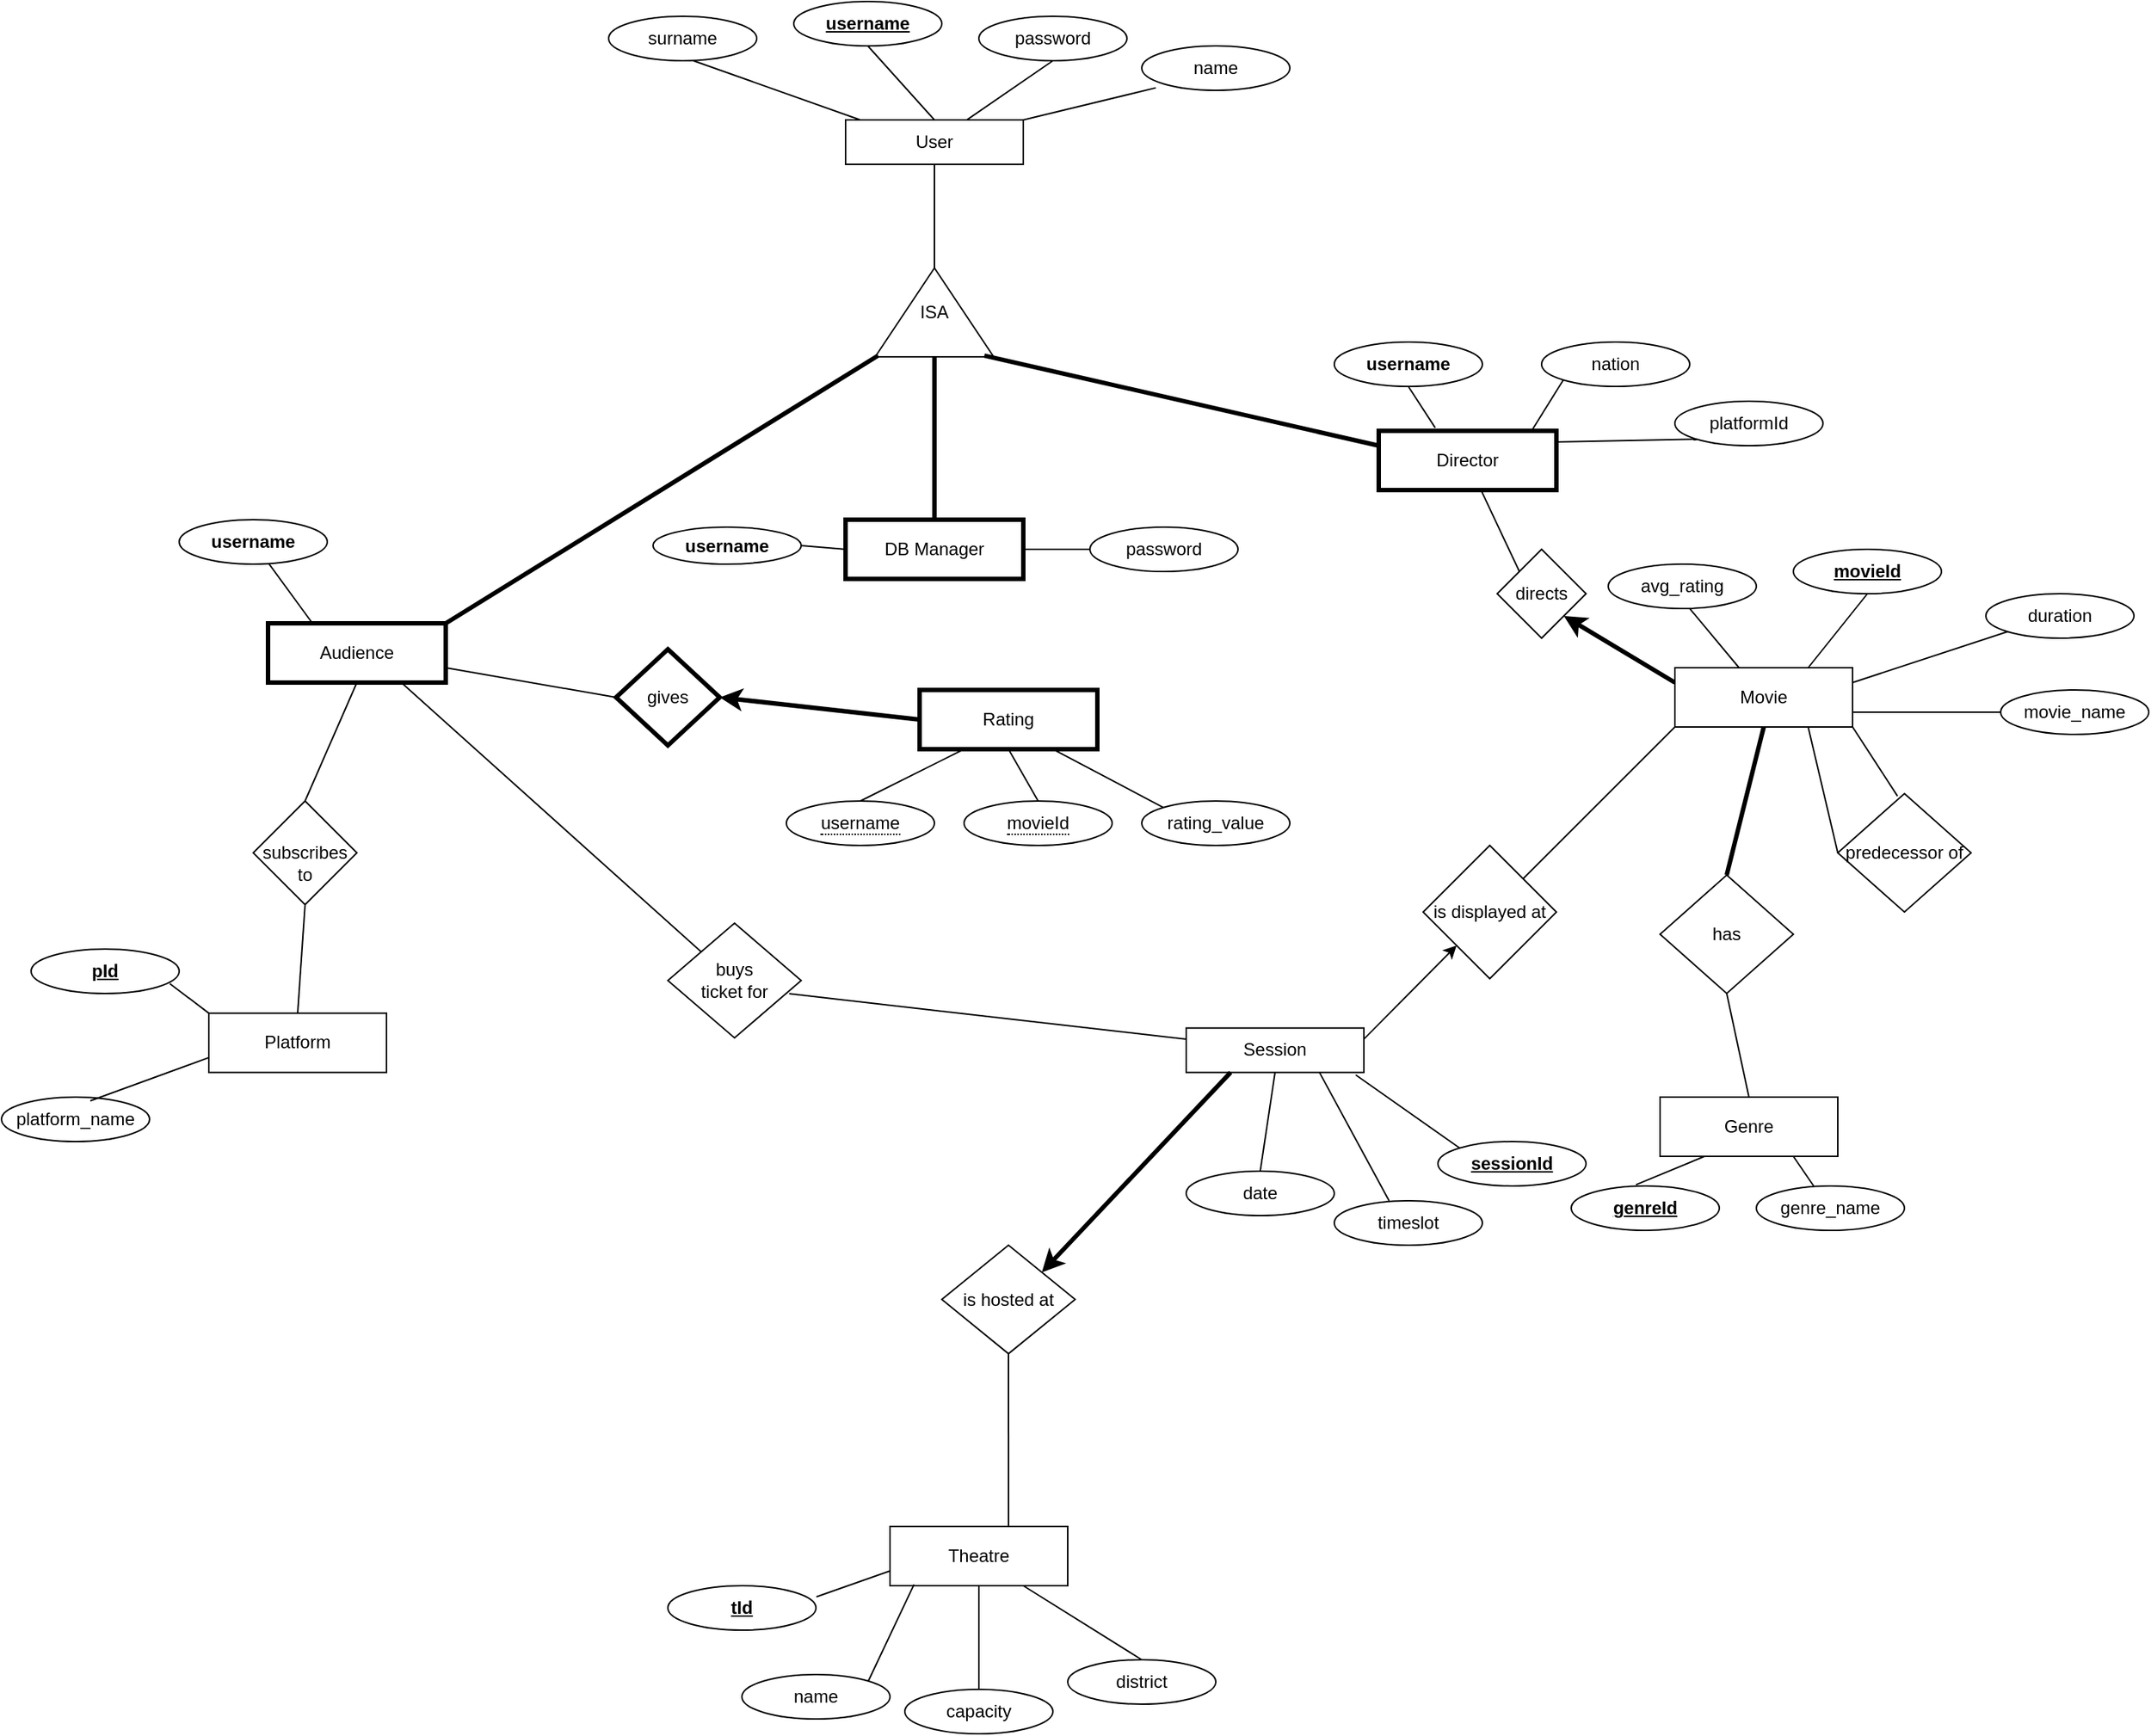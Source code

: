 <mxfile version="21.1.2" type="github">
  <diagram id="R2lEEEUBdFMjLlhIrx00" name="Page-1">
    <mxGraphModel dx="2122" dy="864" grid="1" gridSize="10" guides="1" tooltips="1" connect="1" arrows="1" fold="1" page="1" pageScale="1" pageWidth="850" pageHeight="1100" math="0" shadow="0" extFonts="Permanent Marker^https://fonts.googleapis.com/css?family=Permanent+Marker">
      <root>
        <mxCell id="0" />
        <mxCell id="1" parent="0" />
        <mxCell id="zAh7T7VeR0X0RpMaVZyu-1" value="User" style="rounded=0;whiteSpace=wrap;html=1;" vertex="1" parent="1">
          <mxGeometry x="100" y="150" width="120" height="30" as="geometry" />
        </mxCell>
        <mxCell id="zAh7T7VeR0X0RpMaVZyu-5" value="" style="endArrow=none;html=1;rounded=0;exitX=0.672;exitY=0.999;exitDx=0;exitDy=0;exitPerimeter=0;entryX=0.083;entryY=0;entryDx=0;entryDy=0;entryPerimeter=0;" edge="1" parent="1" target="zAh7T7VeR0X0RpMaVZyu-1">
          <mxGeometry width="50" height="50" relative="1" as="geometry">
            <mxPoint x="-2.8" y="109.97" as="sourcePoint" />
            <mxPoint x="270" y="160" as="targetPoint" />
          </mxGeometry>
        </mxCell>
        <mxCell id="zAh7T7VeR0X0RpMaVZyu-6" value="&lt;u&gt;&lt;b&gt;username&lt;/b&gt;&lt;/u&gt;" style="ellipse;whiteSpace=wrap;html=1;" vertex="1" parent="1">
          <mxGeometry x="65" y="70" width="100" height="30" as="geometry" />
        </mxCell>
        <mxCell id="zAh7T7VeR0X0RpMaVZyu-7" value="" style="endArrow=none;html=1;rounded=0;exitX=0.5;exitY=1;exitDx=0;exitDy=0;entryX=0.5;entryY=0;entryDx=0;entryDy=0;" edge="1" parent="1" source="zAh7T7VeR0X0RpMaVZyu-6" target="zAh7T7VeR0X0RpMaVZyu-1">
          <mxGeometry width="50" height="50" relative="1" as="geometry">
            <mxPoint x="120" y="110" as="sourcePoint" />
            <mxPoint x="163" y="150" as="targetPoint" />
          </mxGeometry>
        </mxCell>
        <mxCell id="zAh7T7VeR0X0RpMaVZyu-8" value="password" style="ellipse;whiteSpace=wrap;html=1;" vertex="1" parent="1">
          <mxGeometry x="190" y="80" width="100" height="30" as="geometry" />
        </mxCell>
        <mxCell id="zAh7T7VeR0X0RpMaVZyu-9" value="name" style="ellipse;whiteSpace=wrap;html=1;" vertex="1" parent="1">
          <mxGeometry x="300" y="100" width="100" height="30" as="geometry" />
        </mxCell>
        <mxCell id="zAh7T7VeR0X0RpMaVZyu-10" value="" style="endArrow=none;html=1;rounded=0;exitX=0.683;exitY=-0.001;exitDx=0;exitDy=0;exitPerimeter=0;entryX=0.5;entryY=1;entryDx=0;entryDy=0;" edge="1" parent="1" source="zAh7T7VeR0X0RpMaVZyu-1" target="zAh7T7VeR0X0RpMaVZyu-8">
          <mxGeometry width="50" height="50" relative="1" as="geometry">
            <mxPoint x="150" y="160" as="sourcePoint" />
            <mxPoint x="200" y="110" as="targetPoint" />
          </mxGeometry>
        </mxCell>
        <mxCell id="zAh7T7VeR0X0RpMaVZyu-11" value="" style="endArrow=none;html=1;rounded=0;entryX=0.095;entryY=0.944;entryDx=0;entryDy=0;entryPerimeter=0;" edge="1" parent="1" target="zAh7T7VeR0X0RpMaVZyu-9">
          <mxGeometry width="50" height="50" relative="1" as="geometry">
            <mxPoint x="220" y="150" as="sourcePoint" />
            <mxPoint x="320" y="120" as="targetPoint" />
            <Array as="points" />
          </mxGeometry>
        </mxCell>
        <mxCell id="zAh7T7VeR0X0RpMaVZyu-12" value="surname" style="ellipse;whiteSpace=wrap;html=1;" vertex="1" parent="1">
          <mxGeometry x="-60" y="80" width="100" height="30" as="geometry" />
        </mxCell>
        <mxCell id="zAh7T7VeR0X0RpMaVZyu-14" value="" style="endArrow=none;html=1;rounded=0;entryX=0.5;entryY=1;entryDx=0;entryDy=0;exitX=1;exitY=0.5;exitDx=0;exitDy=0;" edge="1" parent="1" source="zAh7T7VeR0X0RpMaVZyu-16" target="zAh7T7VeR0X0RpMaVZyu-1">
          <mxGeometry width="50" height="50" relative="1" as="geometry">
            <mxPoint x="400" y="360" as="sourcePoint" />
            <mxPoint x="470" y="330" as="targetPoint" />
          </mxGeometry>
        </mxCell>
        <mxCell id="zAh7T7VeR0X0RpMaVZyu-16" value="ISA" style="triangle;whiteSpace=wrap;html=1;direction=north;" vertex="1" parent="1">
          <mxGeometry x="120" y="250" width="80" height="60" as="geometry" />
        </mxCell>
        <mxCell id="zAh7T7VeR0X0RpMaVZyu-17" value="Audience" style="rounded=0;whiteSpace=wrap;html=1;strokeWidth=3;" vertex="1" parent="1">
          <mxGeometry x="-290" y="490" width="120" height="40" as="geometry" />
        </mxCell>
        <mxCell id="zAh7T7VeR0X0RpMaVZyu-18" value="Director" style="rounded=0;whiteSpace=wrap;html=1;strokeWidth=3;" vertex="1" parent="1">
          <mxGeometry x="460" y="360" width="120" height="40" as="geometry" />
        </mxCell>
        <mxCell id="zAh7T7VeR0X0RpMaVZyu-19" value="" style="endArrow=none;html=1;rounded=0;exitX=1;exitY=0;exitDx=0;exitDy=0;entryX=0.014;entryY=0.025;entryDx=0;entryDy=0;entryPerimeter=0;strokeWidth=3;" edge="1" parent="1" source="zAh7T7VeR0X0RpMaVZyu-17" target="zAh7T7VeR0X0RpMaVZyu-16">
          <mxGeometry width="50" height="50" relative="1" as="geometry">
            <mxPoint x="330" y="450" as="sourcePoint" />
            <mxPoint x="370" y="410" as="targetPoint" />
          </mxGeometry>
        </mxCell>
        <mxCell id="zAh7T7VeR0X0RpMaVZyu-20" value="" style="endArrow=none;html=1;rounded=0;exitX=0;exitY=0.25;exitDx=0;exitDy=0;entryX=0.014;entryY=0.921;entryDx=0;entryDy=0;entryPerimeter=0;strokeWidth=3;" edge="1" parent="1" source="zAh7T7VeR0X0RpMaVZyu-18" target="zAh7T7VeR0X0RpMaVZyu-16">
          <mxGeometry width="50" height="50" relative="1" as="geometry">
            <mxPoint x="390" y="450" as="sourcePoint" />
            <mxPoint x="430" y="410" as="targetPoint" />
          </mxGeometry>
        </mxCell>
        <mxCell id="zAh7T7VeR0X0RpMaVZyu-21" value="&lt;b&gt;username&lt;/b&gt;" style="ellipse;whiteSpace=wrap;html=1;" vertex="1" parent="1">
          <mxGeometry x="-350" y="420" width="100" height="30" as="geometry" />
        </mxCell>
        <mxCell id="zAh7T7VeR0X0RpMaVZyu-22" value="" style="endArrow=none;html=1;rounded=0;exitX=0.25;exitY=0;exitDx=0;exitDy=0;" edge="1" parent="1" source="zAh7T7VeR0X0RpMaVZyu-17" target="zAh7T7VeR0X0RpMaVZyu-21">
          <mxGeometry width="50" height="50" relative="1" as="geometry">
            <mxPoint x="260" y="420" as="sourcePoint" />
            <mxPoint x="310" y="370" as="targetPoint" />
          </mxGeometry>
        </mxCell>
        <mxCell id="zAh7T7VeR0X0RpMaVZyu-23" value="&lt;b style=&quot;&quot;&gt;username&lt;/b&gt;" style="ellipse;whiteSpace=wrap;html=1;" vertex="1" parent="1">
          <mxGeometry x="430" y="300" width="100" height="30" as="geometry" />
        </mxCell>
        <mxCell id="zAh7T7VeR0X0RpMaVZyu-24" value="nation" style="ellipse;whiteSpace=wrap;html=1;" vertex="1" parent="1">
          <mxGeometry x="570" y="300" width="100" height="30" as="geometry" />
        </mxCell>
        <mxCell id="zAh7T7VeR0X0RpMaVZyu-25" value="platformId" style="ellipse;whiteSpace=wrap;html=1;" vertex="1" parent="1">
          <mxGeometry x="660" y="340" width="100" height="30" as="geometry" />
        </mxCell>
        <mxCell id="zAh7T7VeR0X0RpMaVZyu-26" value="" style="endArrow=none;html=1;rounded=0;exitX=0.318;exitY=-0.052;exitDx=0;exitDy=0;exitPerimeter=0;entryX=0.5;entryY=1;entryDx=0;entryDy=0;" edge="1" parent="1" source="zAh7T7VeR0X0RpMaVZyu-18" target="zAh7T7VeR0X0RpMaVZyu-23">
          <mxGeometry width="50" height="50" relative="1" as="geometry">
            <mxPoint x="530" y="410" as="sourcePoint" />
            <mxPoint x="500" y="390" as="targetPoint" />
          </mxGeometry>
        </mxCell>
        <mxCell id="zAh7T7VeR0X0RpMaVZyu-27" value="" style="endArrow=none;html=1;rounded=0;exitX=0.863;exitY=-0.012;exitDx=0;exitDy=0;exitPerimeter=0;entryX=0;entryY=1;entryDx=0;entryDy=0;" edge="1" parent="1" source="zAh7T7VeR0X0RpMaVZyu-18" target="zAh7T7VeR0X0RpMaVZyu-24">
          <mxGeometry width="50" height="50" relative="1" as="geometry">
            <mxPoint x="650" y="410" as="sourcePoint" />
            <mxPoint x="620" y="390" as="targetPoint" />
          </mxGeometry>
        </mxCell>
        <mxCell id="zAh7T7VeR0X0RpMaVZyu-28" value="" style="endArrow=none;html=1;rounded=0;exitX=1.003;exitY=0.186;exitDx=0;exitDy=0;exitPerimeter=0;entryX=0;entryY=1;entryDx=0;entryDy=0;" edge="1" parent="1" source="zAh7T7VeR0X0RpMaVZyu-18" target="zAh7T7VeR0X0RpMaVZyu-25">
          <mxGeometry width="50" height="50" relative="1" as="geometry">
            <mxPoint x="770" y="410" as="sourcePoint" />
            <mxPoint x="740" y="390" as="targetPoint" />
          </mxGeometry>
        </mxCell>
        <mxCell id="zAh7T7VeR0X0RpMaVZyu-31" value="Session" style="rounded=0;whiteSpace=wrap;html=1;" vertex="1" parent="1">
          <mxGeometry x="330" y="763.32" width="120" height="30" as="geometry" />
        </mxCell>
        <mxCell id="zAh7T7VeR0X0RpMaVZyu-33" value="avg_rating" style="ellipse;whiteSpace=wrap;html=1;" vertex="1" parent="1">
          <mxGeometry x="615" y="450" width="100" height="30" as="geometry" />
        </mxCell>
        <mxCell id="zAh7T7VeR0X0RpMaVZyu-35" value="duration" style="ellipse;whiteSpace=wrap;html=1;" vertex="1" parent="1">
          <mxGeometry x="870" y="470" width="100" height="30" as="geometry" />
        </mxCell>
        <mxCell id="zAh7T7VeR0X0RpMaVZyu-36" value="movie_name" style="ellipse;whiteSpace=wrap;html=1;" vertex="1" parent="1">
          <mxGeometry x="880" y="535" width="100" height="30" as="geometry" />
        </mxCell>
        <mxCell id="zAh7T7VeR0X0RpMaVZyu-37" value="&lt;u&gt;&lt;b&gt;movieId&lt;/b&gt;&lt;/u&gt;" style="ellipse;whiteSpace=wrap;html=1;" vertex="1" parent="1">
          <mxGeometry x="740" y="440" width="100" height="30" as="geometry" />
        </mxCell>
        <mxCell id="zAh7T7VeR0X0RpMaVZyu-40" value="" style="endArrow=none;html=1;rounded=0;" edge="1" parent="1" source="zAh7T7VeR0X0RpMaVZyu-144">
          <mxGeometry width="50" height="50" relative="1" as="geometry">
            <mxPoint x="420" y="704.58" as="sourcePoint" />
            <mxPoint x="670" y="480" as="targetPoint" />
          </mxGeometry>
        </mxCell>
        <mxCell id="zAh7T7VeR0X0RpMaVZyu-41" value="" style="endArrow=none;html=1;rounded=0;entryX=1;entryY=0.25;entryDx=0;entryDy=0;exitX=0;exitY=1;exitDx=0;exitDy=0;" edge="1" parent="1" source="zAh7T7VeR0X0RpMaVZyu-35" target="zAh7T7VeR0X0RpMaVZyu-144">
          <mxGeometry width="50" height="50" relative="1" as="geometry">
            <mxPoint x="260" y="780" as="sourcePoint" />
            <mxPoint x="330" y="780" as="targetPoint" />
          </mxGeometry>
        </mxCell>
        <mxCell id="zAh7T7VeR0X0RpMaVZyu-42" value="" style="endArrow=none;html=1;rounded=0;entryX=1;entryY=0.75;entryDx=0;entryDy=0;exitX=0;exitY=0.5;exitDx=0;exitDy=0;" edge="1" parent="1" source="zAh7T7VeR0X0RpMaVZyu-36" target="zAh7T7VeR0X0RpMaVZyu-144">
          <mxGeometry width="50" height="50" relative="1" as="geometry">
            <mxPoint x="220" y="749" as="sourcePoint" />
            <mxPoint x="290" y="749" as="targetPoint" />
          </mxGeometry>
        </mxCell>
        <mxCell id="zAh7T7VeR0X0RpMaVZyu-43" value="" style="endArrow=none;html=1;rounded=0;entryX=0.75;entryY=0;entryDx=0;entryDy=0;exitX=0.5;exitY=1;exitDx=0;exitDy=0;" edge="1" parent="1" source="zAh7T7VeR0X0RpMaVZyu-37" target="zAh7T7VeR0X0RpMaVZyu-144">
          <mxGeometry width="50" height="50" relative="1" as="geometry">
            <mxPoint x="220" y="704.58" as="sourcePoint" />
            <mxPoint x="290" y="704.58" as="targetPoint" />
          </mxGeometry>
        </mxCell>
        <mxCell id="zAh7T7VeR0X0RpMaVZyu-44" value="directs" style="rhombus;whiteSpace=wrap;html=1;" vertex="1" parent="1">
          <mxGeometry x="540" y="440" width="60" height="60" as="geometry" />
        </mxCell>
        <mxCell id="zAh7T7VeR0X0RpMaVZyu-45" value="" style="endArrow=classic;html=1;rounded=0;entryX=1;entryY=1;entryDx=0;entryDy=0;exitX=0;exitY=0.25;exitDx=0;exitDy=0;strokeWidth=3;" edge="1" parent="1" source="zAh7T7VeR0X0RpMaVZyu-144" target="zAh7T7VeR0X0RpMaVZyu-44">
          <mxGeometry width="50" height="50" relative="1" as="geometry">
            <mxPoint x="360" y="720" as="sourcePoint" />
            <mxPoint x="400" y="680" as="targetPoint" />
          </mxGeometry>
        </mxCell>
        <mxCell id="zAh7T7VeR0X0RpMaVZyu-46" value="" style="endArrow=none;html=1;rounded=0;exitX=0;exitY=0;exitDx=0;exitDy=0;entryX=0.579;entryY=1.021;entryDx=0;entryDy=0;entryPerimeter=0;" edge="1" parent="1" source="zAh7T7VeR0X0RpMaVZyu-44" target="zAh7T7VeR0X0RpMaVZyu-18">
          <mxGeometry width="50" height="50" relative="1" as="geometry">
            <mxPoint x="480" y="510" as="sourcePoint" />
            <mxPoint x="530" y="460" as="targetPoint" />
          </mxGeometry>
        </mxCell>
        <mxCell id="zAh7T7VeR0X0RpMaVZyu-47" value="Platform" style="rounded=0;whiteSpace=wrap;html=1;strokeWidth=1;" vertex="1" parent="1">
          <mxGeometry x="-330" y="753.32" width="120" height="40" as="geometry" />
        </mxCell>
        <mxCell id="zAh7T7VeR0X0RpMaVZyu-48" value="platform_name" style="ellipse;whiteSpace=wrap;html=1;" vertex="1" parent="1">
          <mxGeometry x="-470" y="810.0" width="100" height="30" as="geometry" />
        </mxCell>
        <mxCell id="zAh7T7VeR0X0RpMaVZyu-49" value="&lt;u&gt;&lt;b&gt;pId&lt;/b&gt;&lt;/u&gt;" style="ellipse;whiteSpace=wrap;html=1;" vertex="1" parent="1">
          <mxGeometry x="-450" y="710.0" width="100" height="30" as="geometry" />
        </mxCell>
        <mxCell id="zAh7T7VeR0X0RpMaVZyu-50" value="" style="endArrow=none;html=1;rounded=0;exitX=0;exitY=0.75;exitDx=0;exitDy=0;entryX=0.6;entryY=0.084;entryDx=0;entryDy=0;entryPerimeter=0;" edge="1" parent="1" source="zAh7T7VeR0X0RpMaVZyu-47" target="zAh7T7VeR0X0RpMaVZyu-48">
          <mxGeometry width="50" height="50" relative="1" as="geometry">
            <mxPoint x="875" y="625" as="sourcePoint" />
            <mxPoint x="920" y="580" as="targetPoint" />
          </mxGeometry>
        </mxCell>
        <mxCell id="zAh7T7VeR0X0RpMaVZyu-51" value="" style="endArrow=none;html=1;rounded=0;exitX=0;exitY=0;exitDx=0;exitDy=0;entryX=0.937;entryY=0.778;entryDx=0;entryDy=0;entryPerimeter=0;" edge="1" parent="1" source="zAh7T7VeR0X0RpMaVZyu-47" target="zAh7T7VeR0X0RpMaVZyu-49">
          <mxGeometry width="50" height="50" relative="1" as="geometry">
            <mxPoint x="-210" y="763.32" as="sourcePoint" />
            <mxPoint x="-165" y="718.32" as="targetPoint" />
          </mxGeometry>
        </mxCell>
        <mxCell id="zAh7T7VeR0X0RpMaVZyu-61" value="" style="endArrow=classic;html=1;rounded=0;exitX=1;exitY=0.25;exitDx=0;exitDy=0;" edge="1" target="zAh7T7VeR0X0RpMaVZyu-62" parent="1" source="zAh7T7VeR0X0RpMaVZyu-31">
          <mxGeometry width="50" height="50" relative="1" as="geometry">
            <mxPoint x="470" y="690" as="sourcePoint" />
            <mxPoint x="820" y="780" as="targetPoint" />
          </mxGeometry>
        </mxCell>
        <mxCell id="zAh7T7VeR0X0RpMaVZyu-62" value="is displayed at" style="rhombus;whiteSpace=wrap;html=1;" vertex="1" parent="1">
          <mxGeometry x="490" y="640" width="90" height="90" as="geometry" />
        </mxCell>
        <mxCell id="zAh7T7VeR0X0RpMaVZyu-64" value="Theatre" style="rounded=0;whiteSpace=wrap;html=1;" vertex="1" parent="1">
          <mxGeometry x="130" y="1100" width="120" height="40" as="geometry" />
        </mxCell>
        <mxCell id="zAh7T7VeR0X0RpMaVZyu-66" value="district" style="ellipse;whiteSpace=wrap;html=1;" vertex="1" parent="1">
          <mxGeometry x="250" y="1190" width="100" height="30" as="geometry" />
        </mxCell>
        <mxCell id="zAh7T7VeR0X0RpMaVZyu-67" value="capacity" style="ellipse;whiteSpace=wrap;html=1;" vertex="1" parent="1">
          <mxGeometry x="140" y="1210" width="100" height="30" as="geometry" />
        </mxCell>
        <mxCell id="zAh7T7VeR0X0RpMaVZyu-68" value="name" style="ellipse;whiteSpace=wrap;html=1;" vertex="1" parent="1">
          <mxGeometry x="30" y="1200" width="100" height="30" as="geometry" />
        </mxCell>
        <mxCell id="zAh7T7VeR0X0RpMaVZyu-69" value="&lt;u&gt;&lt;b&gt;tId&lt;/b&gt;&lt;/u&gt;" style="ellipse;whiteSpace=wrap;html=1;" vertex="1" parent="1">
          <mxGeometry x="-20" y="1140" width="100" height="30" as="geometry" />
        </mxCell>
        <mxCell id="zAh7T7VeR0X0RpMaVZyu-70" value="" style="endArrow=none;html=1;rounded=0;entryX=0.75;entryY=1;entryDx=0;entryDy=0;exitX=0.5;exitY=0;exitDx=0;exitDy=0;" edge="1" parent="1" source="zAh7T7VeR0X0RpMaVZyu-66" target="zAh7T7VeR0X0RpMaVZyu-64">
          <mxGeometry width="50" height="50" relative="1" as="geometry">
            <mxPoint x="90" y="1164.58" as="sourcePoint" />
            <mxPoint x="160" y="1164.58" as="targetPoint" />
          </mxGeometry>
        </mxCell>
        <mxCell id="zAh7T7VeR0X0RpMaVZyu-71" value="" style="endArrow=none;html=1;rounded=0;entryX=0;entryY=0.75;entryDx=0;entryDy=0;exitX=1.003;exitY=0.25;exitDx=0;exitDy=0;exitPerimeter=0;" edge="1" parent="1" source="zAh7T7VeR0X0RpMaVZyu-69" target="zAh7T7VeR0X0RpMaVZyu-64">
          <mxGeometry width="50" height="50" relative="1" as="geometry">
            <mxPoint x="90" y="1094.58" as="sourcePoint" />
            <mxPoint x="160" y="1094.58" as="targetPoint" />
          </mxGeometry>
        </mxCell>
        <mxCell id="zAh7T7VeR0X0RpMaVZyu-72" value="" style="endArrow=none;html=1;rounded=0;entryX=0.135;entryY=0.979;entryDx=0;entryDy=0;exitX=1;exitY=0;exitDx=0;exitDy=0;entryPerimeter=0;" edge="1" parent="1" source="zAh7T7VeR0X0RpMaVZyu-68" target="zAh7T7VeR0X0RpMaVZyu-64">
          <mxGeometry width="50" height="50" relative="1" as="geometry">
            <mxPoint x="90" y="1034.58" as="sourcePoint" />
            <mxPoint x="160" y="1034.58" as="targetPoint" />
          </mxGeometry>
        </mxCell>
        <mxCell id="zAh7T7VeR0X0RpMaVZyu-73" value="" style="endArrow=none;html=1;rounded=0;entryX=0.5;entryY=1;entryDx=0;entryDy=0;" edge="1" parent="1" source="zAh7T7VeR0X0RpMaVZyu-67" target="zAh7T7VeR0X0RpMaVZyu-64">
          <mxGeometry width="50" height="50" relative="1" as="geometry">
            <mxPoint x="90" y="984.58" as="sourcePoint" />
            <mxPoint x="160" y="984.58" as="targetPoint" />
          </mxGeometry>
        </mxCell>
        <mxCell id="zAh7T7VeR0X0RpMaVZyu-74" value="date" style="ellipse;whiteSpace=wrap;html=1;" vertex="1" parent="1">
          <mxGeometry x="330" y="860" width="100" height="30" as="geometry" />
        </mxCell>
        <mxCell id="zAh7T7VeR0X0RpMaVZyu-75" value="timeslot" style="ellipse;whiteSpace=wrap;html=1;" vertex="1" parent="1">
          <mxGeometry x="430" y="880" width="100" height="30" as="geometry" />
        </mxCell>
        <mxCell id="zAh7T7VeR0X0RpMaVZyu-76" value="&lt;u&gt;&lt;b&gt;sessionId&lt;/b&gt;&lt;/u&gt;" style="ellipse;whiteSpace=wrap;html=1;" vertex="1" parent="1">
          <mxGeometry x="500" y="840" width="100" height="30" as="geometry" />
        </mxCell>
        <mxCell id="zAh7T7VeR0X0RpMaVZyu-79" value="" style="endArrow=none;html=1;rounded=0;exitX=0.5;exitY=0;exitDx=0;exitDy=0;entryX=0.5;entryY=1;entryDx=0;entryDy=0;" edge="1" parent="1" source="zAh7T7VeR0X0RpMaVZyu-74" target="zAh7T7VeR0X0RpMaVZyu-31">
          <mxGeometry width="50" height="50" relative="1" as="geometry">
            <mxPoint x="500" y="900" as="sourcePoint" />
            <mxPoint x="540" y="860" as="targetPoint" />
          </mxGeometry>
        </mxCell>
        <mxCell id="zAh7T7VeR0X0RpMaVZyu-80" value="" style="endArrow=none;html=1;rounded=0;entryX=0.75;entryY=1;entryDx=0;entryDy=0;exitX=0.37;exitY=0;exitDx=0;exitDy=0;exitPerimeter=0;" edge="1" parent="1" source="zAh7T7VeR0X0RpMaVZyu-75" target="zAh7T7VeR0X0RpMaVZyu-31">
          <mxGeometry width="50" height="50" relative="1" as="geometry">
            <mxPoint x="520" y="907.79" as="sourcePoint" />
            <mxPoint x="570" y="860" as="targetPoint" />
          </mxGeometry>
        </mxCell>
        <mxCell id="zAh7T7VeR0X0RpMaVZyu-89" value="" style="endArrow=classic;html=1;rounded=0;entryX=1;entryY=0;entryDx=0;entryDy=0;exitX=0.25;exitY=1;exitDx=0;exitDy=0;strokeWidth=3;" edge="1" parent="1" source="zAh7T7VeR0X0RpMaVZyu-31" target="zAh7T7VeR0X0RpMaVZyu-142">
          <mxGeometry width="50" height="50" relative="1" as="geometry">
            <mxPoint x="490" y="980" as="sourcePoint" />
            <mxPoint x="178" y="1061.218" as="targetPoint" />
          </mxGeometry>
        </mxCell>
        <mxCell id="zAh7T7VeR0X0RpMaVZyu-90" value="" style="endArrow=none;html=1;rounded=0;exitX=0.954;exitY=1.056;exitDx=0;exitDy=0;exitPerimeter=0;entryX=0;entryY=0;entryDx=0;entryDy=0;" edge="1" parent="1" source="zAh7T7VeR0X0RpMaVZyu-31" target="zAh7T7VeR0X0RpMaVZyu-76">
          <mxGeometry width="50" height="50" relative="1" as="geometry">
            <mxPoint x="340" y="812.9" as="sourcePoint" />
            <mxPoint x="419.474" y="860.526" as="targetPoint" />
          </mxGeometry>
        </mxCell>
        <mxCell id="zAh7T7VeR0X0RpMaVZyu-93" value="Genre" style="rounded=0;whiteSpace=wrap;html=1;" vertex="1" parent="1">
          <mxGeometry x="650" y="810" width="120" height="40" as="geometry" />
        </mxCell>
        <mxCell id="zAh7T7VeR0X0RpMaVZyu-94" value="has" style="rhombus;whiteSpace=wrap;html=1;" vertex="1" parent="1">
          <mxGeometry x="650" y="660" width="90" height="80" as="geometry" />
        </mxCell>
        <mxCell id="zAh7T7VeR0X0RpMaVZyu-96" value="" style="endArrow=none;html=1;rounded=0;entryX=0.5;entryY=0;entryDx=0;entryDy=0;exitX=0.5;exitY=1;exitDx=0;exitDy=0;strokeWidth=3;" edge="1" parent="1" source="zAh7T7VeR0X0RpMaVZyu-144" target="zAh7T7VeR0X0RpMaVZyu-94">
          <mxGeometry width="50" height="50" relative="1" as="geometry">
            <mxPoint x="410" y="749.17" as="sourcePoint" />
            <mxPoint x="480" y="749.17" as="targetPoint" />
          </mxGeometry>
        </mxCell>
        <mxCell id="zAh7T7VeR0X0RpMaVZyu-99" value="" style="endArrow=none;html=1;rounded=0;entryX=0.5;entryY=0;entryDx=0;entryDy=0;exitX=0.5;exitY=1;exitDx=0;exitDy=0;" edge="1" parent="1" source="zAh7T7VeR0X0RpMaVZyu-94" target="zAh7T7VeR0X0RpMaVZyu-93">
          <mxGeometry width="50" height="50" relative="1" as="geometry">
            <mxPoint x="610" y="688.32" as="sourcePoint" />
            <mxPoint x="780" y="708.32" as="targetPoint" />
          </mxGeometry>
        </mxCell>
        <mxCell id="zAh7T7VeR0X0RpMaVZyu-101" value="&lt;u&gt;&lt;b&gt;genreId&lt;/b&gt;&lt;/u&gt;" style="ellipse;whiteSpace=wrap;html=1;" vertex="1" parent="1">
          <mxGeometry x="590" y="870" width="100" height="30" as="geometry" />
        </mxCell>
        <mxCell id="zAh7T7VeR0X0RpMaVZyu-103" value="" style="endArrow=none;html=1;rounded=0;entryX=0.437;entryY=-0.028;entryDx=0;entryDy=0;entryPerimeter=0;exitX=0.25;exitY=1;exitDx=0;exitDy=0;" edge="1" parent="1" source="zAh7T7VeR0X0RpMaVZyu-93" target="zAh7T7VeR0X0RpMaVZyu-101">
          <mxGeometry width="50" height="50" relative="1" as="geometry">
            <mxPoint x="820" y="850" as="sourcePoint" />
            <mxPoint x="1280" y="790" as="targetPoint" />
          </mxGeometry>
        </mxCell>
        <mxCell id="zAh7T7VeR0X0RpMaVZyu-109" value="&lt;br&gt;subscribes to" style="rhombus;whiteSpace=wrap;html=1;" vertex="1" parent="1">
          <mxGeometry x="-300" y="610" width="70" height="70" as="geometry" />
        </mxCell>
        <mxCell id="zAh7T7VeR0X0RpMaVZyu-111" value="" style="endArrow=none;html=1;rounded=0;entryX=0.5;entryY=1;entryDx=0;entryDy=0;exitX=0.5;exitY=0;exitDx=0;exitDy=0;" edge="1" source="zAh7T7VeR0X0RpMaVZyu-109" parent="1" target="zAh7T7VeR0X0RpMaVZyu-17">
          <mxGeometry width="50" height="50" relative="1" as="geometry">
            <mxPoint x="180" y="559.17" as="sourcePoint" />
            <mxPoint x="310" y="470" as="targetPoint" />
          </mxGeometry>
        </mxCell>
        <mxCell id="zAh7T7VeR0X0RpMaVZyu-123" value="gives" style="rhombus;whiteSpace=wrap;html=1;strokeWidth=3;" vertex="1" parent="1">
          <mxGeometry x="-55" y="507.5" width="70" height="65" as="geometry" />
        </mxCell>
        <mxCell id="zAh7T7VeR0X0RpMaVZyu-126" value="" style="endArrow=none;html=1;rounded=0;entryX=0;entryY=0.5;entryDx=0;entryDy=0;exitX=1;exitY=0.75;exitDx=0;exitDy=0;" edge="1" parent="1" source="zAh7T7VeR0X0RpMaVZyu-17" target="zAh7T7VeR0X0RpMaVZyu-123">
          <mxGeometry width="50" height="50" relative="1" as="geometry">
            <mxPoint x="-170" y="530" as="sourcePoint" />
            <mxPoint x="-100" y="530" as="targetPoint" />
          </mxGeometry>
        </mxCell>
        <mxCell id="zAh7T7VeR0X0RpMaVZyu-129" value="DB Manager" style="rounded=0;whiteSpace=wrap;html=1;strokeWidth=3;" vertex="1" parent="1">
          <mxGeometry x="100" y="420" width="120" height="40" as="geometry" />
        </mxCell>
        <mxCell id="zAh7T7VeR0X0RpMaVZyu-130" value="" style="endArrow=none;html=1;rounded=0;entryX=0;entryY=0.5;entryDx=0;entryDy=0;exitX=0.5;exitY=0;exitDx=0;exitDy=0;strokeWidth=3;" edge="1" parent="1" source="zAh7T7VeR0X0RpMaVZyu-129" target="zAh7T7VeR0X0RpMaVZyu-16">
          <mxGeometry width="50" height="50" relative="1" as="geometry">
            <mxPoint x="120" y="500" as="sourcePoint" />
            <mxPoint x="170" y="490" as="targetPoint" />
          </mxGeometry>
        </mxCell>
        <mxCell id="zAh7T7VeR0X0RpMaVZyu-131" value="password" style="ellipse;whiteSpace=wrap;html=1;" vertex="1" parent="1">
          <mxGeometry x="265" y="425" width="100" height="30" as="geometry" />
        </mxCell>
        <mxCell id="zAh7T7VeR0X0RpMaVZyu-132" value="&lt;b&gt;username&lt;/b&gt;" style="ellipse;whiteSpace=wrap;html=1;" vertex="1" parent="1">
          <mxGeometry x="-30" y="425" width="100" height="25" as="geometry" />
        </mxCell>
        <mxCell id="zAh7T7VeR0X0RpMaVZyu-133" value="" style="endArrow=none;html=1;rounded=0;exitX=1;exitY=0.5;exitDx=0;exitDy=0;" edge="1" parent="1" source="zAh7T7VeR0X0RpMaVZyu-132">
          <mxGeometry width="50" height="50" relative="1" as="geometry">
            <mxPoint x="80" y="439.58" as="sourcePoint" />
            <mxPoint x="100" y="440" as="targetPoint" />
          </mxGeometry>
        </mxCell>
        <mxCell id="zAh7T7VeR0X0RpMaVZyu-134" value="" style="endArrow=none;html=1;rounded=0;entryX=1;entryY=0.5;entryDx=0;entryDy=0;exitX=0;exitY=0.5;exitDx=0;exitDy=0;" edge="1" parent="1" source="zAh7T7VeR0X0RpMaVZyu-131" target="zAh7T7VeR0X0RpMaVZyu-129">
          <mxGeometry width="50" height="50" relative="1" as="geometry">
            <mxPoint x="110" y="477.5" as="sourcePoint" />
            <mxPoint x="180" y="477.5" as="targetPoint" />
          </mxGeometry>
        </mxCell>
        <mxCell id="zAh7T7VeR0X0RpMaVZyu-137" value="" style="endArrow=none;html=1;rounded=0;exitX=0.5;exitY=1;exitDx=0;exitDy=0;entryX=0.5;entryY=0;entryDx=0;entryDy=0;" edge="1" parent="1" source="zAh7T7VeR0X0RpMaVZyu-109" target="zAh7T7VeR0X0RpMaVZyu-47">
          <mxGeometry width="50" height="50" relative="1" as="geometry">
            <mxPoint x="-320" y="793" as="sourcePoint" />
            <mxPoint x="-400" y="823" as="targetPoint" />
          </mxGeometry>
        </mxCell>
        <mxCell id="zAh7T7VeR0X0RpMaVZyu-138" value="" style="endArrow=none;html=1;rounded=0;entryX=0.387;entryY=0;entryDx=0;entryDy=0;exitX=0.75;exitY=1;exitDx=0;exitDy=0;entryPerimeter=0;" edge="1" parent="1" source="zAh7T7VeR0X0RpMaVZyu-93" target="zAh7T7VeR0X0RpMaVZyu-100">
          <mxGeometry width="50" height="50" relative="1" as="geometry">
            <mxPoint x="900" y="728" as="sourcePoint" />
            <mxPoint x="1330" y="870" as="targetPoint" />
          </mxGeometry>
        </mxCell>
        <mxCell id="zAh7T7VeR0X0RpMaVZyu-100" value="genre_name" style="ellipse;whiteSpace=wrap;html=1;" vertex="1" parent="1">
          <mxGeometry x="715" y="870" width="100" height="30" as="geometry" />
        </mxCell>
        <mxCell id="zAh7T7VeR0X0RpMaVZyu-141" value="" style="endArrow=none;html=1;rounded=0;entryX=0.667;entryY=0;entryDx=0;entryDy=0;exitX=0.5;exitY=1;exitDx=0;exitDy=0;entryPerimeter=0;" edge="1" parent="1" source="zAh7T7VeR0X0RpMaVZyu-142" target="zAh7T7VeR0X0RpMaVZyu-64">
          <mxGeometry width="50" height="50" relative="1" as="geometry">
            <mxPoint x="845" y="200" as="sourcePoint" />
            <mxPoint x="915" y="200" as="targetPoint" />
          </mxGeometry>
        </mxCell>
        <mxCell id="zAh7T7VeR0X0RpMaVZyu-142" value="is hosted at" style="rhombus;whiteSpace=wrap;html=1;" vertex="1" parent="1">
          <mxGeometry x="165" y="910" width="90" height="73.32" as="geometry" />
        </mxCell>
        <mxCell id="zAh7T7VeR0X0RpMaVZyu-144" value="Movie" style="rounded=0;whiteSpace=wrap;html=1;" vertex="1" parent="1">
          <mxGeometry x="660" y="520" width="120" height="40" as="geometry" />
        </mxCell>
        <mxCell id="zAh7T7VeR0X0RpMaVZyu-146" value="" style="endArrow=none;html=1;rounded=0;entryX=0.448;entryY=0.021;entryDx=0;entryDy=0;exitX=1;exitY=1;exitDx=0;exitDy=0;entryPerimeter=0;" edge="1" parent="1" source="zAh7T7VeR0X0RpMaVZyu-144" target="zAh7T7VeR0X0RpMaVZyu-175">
          <mxGeometry width="50" height="50" relative="1" as="geometry">
            <mxPoint x="845" y="200" as="sourcePoint" />
            <mxPoint x="870.0" y="590" as="targetPoint" />
          </mxGeometry>
        </mxCell>
        <mxCell id="zAh7T7VeR0X0RpMaVZyu-147" value="" style="endArrow=none;html=1;rounded=0;entryX=0;entryY=1;entryDx=0;entryDy=0;exitX=1;exitY=0;exitDx=0;exitDy=0;" edge="1" parent="1" source="zAh7T7VeR0X0RpMaVZyu-62" target="zAh7T7VeR0X0RpMaVZyu-144">
          <mxGeometry width="50" height="50" relative="1" as="geometry">
            <mxPoint x="845" y="200" as="sourcePoint" />
            <mxPoint x="915" y="200" as="targetPoint" />
          </mxGeometry>
        </mxCell>
        <mxCell id="zAh7T7VeR0X0RpMaVZyu-148" value="Rating" style="rounded=0;whiteSpace=wrap;html=1;strokeWidth=3;" vertex="1" parent="1">
          <mxGeometry x="150" y="535" width="120" height="40" as="geometry" />
        </mxCell>
        <mxCell id="zAh7T7VeR0X0RpMaVZyu-150" value="rating_value" style="ellipse;whiteSpace=wrap;html=1;" vertex="1" parent="1">
          <mxGeometry x="300" y="610" width="100" height="30" as="geometry" />
        </mxCell>
        <mxCell id="zAh7T7VeR0X0RpMaVZyu-151" value="&lt;div style=&quot;border-bottom: 1px dotted black&quot;&gt;movieId&lt;/div&gt;" style="ellipse;whiteSpace=wrap;html=1;" vertex="1" parent="1">
          <mxGeometry x="180" y="610" width="100" height="30" as="geometry" />
        </mxCell>
        <mxCell id="zAh7T7VeR0X0RpMaVZyu-152" value="&lt;div style=&quot;border-bottom: 1px dotted black&quot;&gt;username&lt;/div&gt;" style="ellipse;whiteSpace=wrap;html=1;" vertex="1" parent="1">
          <mxGeometry x="60" y="610" width="100" height="30" as="geometry" />
        </mxCell>
        <mxCell id="zAh7T7VeR0X0RpMaVZyu-153" value="" style="endArrow=none;html=1;rounded=0;entryX=0.75;entryY=1;entryDx=0;entryDy=0;exitX=0;exitY=0;exitDx=0;exitDy=0;" edge="1" parent="1" source="zAh7T7VeR0X0RpMaVZyu-150" target="zAh7T7VeR0X0RpMaVZyu-148">
          <mxGeometry width="50" height="50" relative="1" as="geometry">
            <mxPoint x="845" y="200" as="sourcePoint" />
            <mxPoint x="915" y="200" as="targetPoint" />
          </mxGeometry>
        </mxCell>
        <mxCell id="zAh7T7VeR0X0RpMaVZyu-154" value="" style="endArrow=none;html=1;rounded=0;entryX=0.5;entryY=1;entryDx=0;entryDy=0;exitX=0.5;exitY=0;exitDx=0;exitDy=0;" edge="1" parent="1" source="zAh7T7VeR0X0RpMaVZyu-151" target="zAh7T7VeR0X0RpMaVZyu-148">
          <mxGeometry width="50" height="50" relative="1" as="geometry">
            <mxPoint x="855" y="210" as="sourcePoint" />
            <mxPoint x="925" y="210" as="targetPoint" />
          </mxGeometry>
        </mxCell>
        <mxCell id="zAh7T7VeR0X0RpMaVZyu-155" value="" style="endArrow=none;html=1;rounded=0;entryX=0.25;entryY=1;entryDx=0;entryDy=0;exitX=0.5;exitY=0;exitDx=0;exitDy=0;" edge="1" parent="1" source="zAh7T7VeR0X0RpMaVZyu-152" target="zAh7T7VeR0X0RpMaVZyu-148">
          <mxGeometry width="50" height="50" relative="1" as="geometry">
            <mxPoint x="865" y="220" as="sourcePoint" />
            <mxPoint x="935" y="220" as="targetPoint" />
          </mxGeometry>
        </mxCell>
        <mxCell id="zAh7T7VeR0X0RpMaVZyu-169" value="" style="endArrow=none;html=1;rounded=0;entryX=0;entryY=0;entryDx=0;entryDy=0;exitX=0.75;exitY=1;exitDx=0;exitDy=0;" edge="1" target="zAh7T7VeR0X0RpMaVZyu-170" parent="1" source="zAh7T7VeR0X0RpMaVZyu-17">
          <mxGeometry width="50" height="50" relative="1" as="geometry">
            <mxPoint x="-240" y="572.5" as="sourcePoint" />
            <mxPoint x="-190" y="610" as="targetPoint" />
          </mxGeometry>
        </mxCell>
        <mxCell id="zAh7T7VeR0X0RpMaVZyu-170" value="buys&lt;br&gt;ticket for" style="rhombus;whiteSpace=wrap;html=1;" vertex="1" parent="1">
          <mxGeometry x="-20" y="692.5" width="90" height="77.5" as="geometry" />
        </mxCell>
        <mxCell id="zAh7T7VeR0X0RpMaVZyu-171" value="" style="endArrow=none;html=1;rounded=0;entryX=0;entryY=0.25;entryDx=0;entryDy=0;exitX=0.91;exitY=0.615;exitDx=0;exitDy=0;exitPerimeter=0;" edge="1" source="zAh7T7VeR0X0RpMaVZyu-170" parent="1" target="zAh7T7VeR0X0RpMaVZyu-31">
          <mxGeometry width="50" height="50" relative="1" as="geometry">
            <mxPoint x="755" y="280" as="sourcePoint" />
            <mxPoint y="705" as="targetPoint" />
          </mxGeometry>
        </mxCell>
        <mxCell id="zAh7T7VeR0X0RpMaVZyu-174" value="" style="endArrow=classic;html=1;rounded=0;exitX=0;exitY=0.5;exitDx=0;exitDy=0;entryX=1;entryY=0.5;entryDx=0;entryDy=0;strokeWidth=3;" edge="1" parent="1" source="zAh7T7VeR0X0RpMaVZyu-148" target="zAh7T7VeR0X0RpMaVZyu-123">
          <mxGeometry width="50" height="50" relative="1" as="geometry">
            <mxPoint x="140" y="620" as="sourcePoint" />
            <mxPoint x="190" y="570" as="targetPoint" />
          </mxGeometry>
        </mxCell>
        <mxCell id="zAh7T7VeR0X0RpMaVZyu-175" value="predecessor of" style="rhombus;whiteSpace=wrap;html=1;" vertex="1" parent="1">
          <mxGeometry x="770" y="605" width="90" height="80" as="geometry" />
        </mxCell>
        <mxCell id="zAh7T7VeR0X0RpMaVZyu-176" value="" style="endArrow=none;html=1;rounded=0;entryX=0;entryY=0.5;entryDx=0;entryDy=0;exitX=0.75;exitY=1;exitDx=0;exitDy=0;" edge="1" parent="1" source="zAh7T7VeR0X0RpMaVZyu-144" target="zAh7T7VeR0X0RpMaVZyu-175">
          <mxGeometry width="50" height="50" relative="1" as="geometry">
            <mxPoint x="520" y="570" as="sourcePoint" />
            <mxPoint x="570" y="520" as="targetPoint" />
          </mxGeometry>
        </mxCell>
      </root>
    </mxGraphModel>
  </diagram>
</mxfile>
